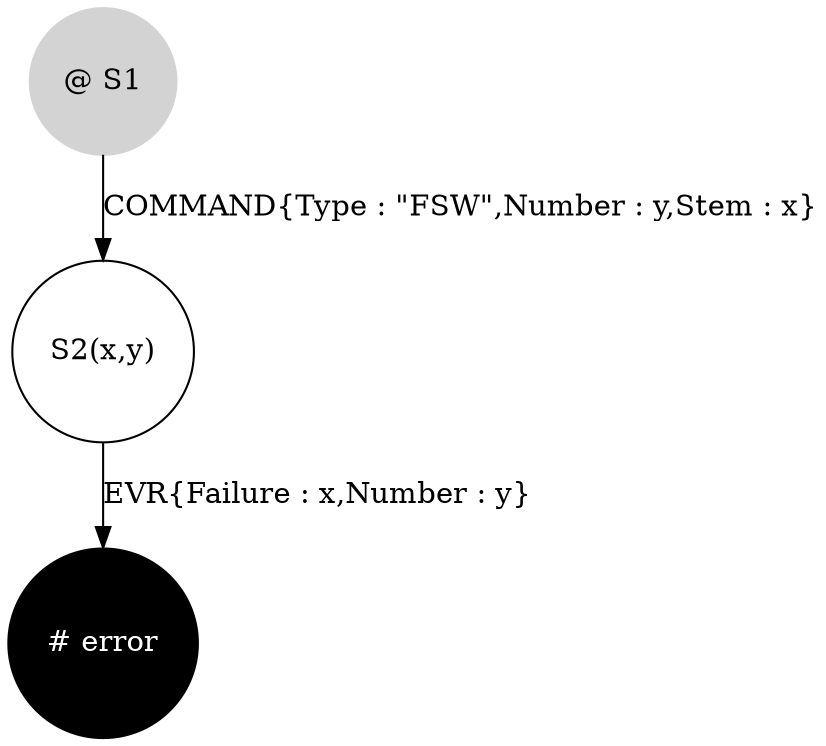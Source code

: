 digraph states {
node [shape = circle];
    node_S1[label="@ S1",style=filled,color=lightgrey];
    node_S2[label="S2(x,y)"];
    node_error_1[label="# error",style=filled,color=black,fontcolor=white];
    node_S1 -> node_S2[label="COMMAND{Type : \"FSW\",Number : y,Stem : x}"];
    node_S2 -> node_error_1[label="EVR{Failure : x,Number : y}"];
}
